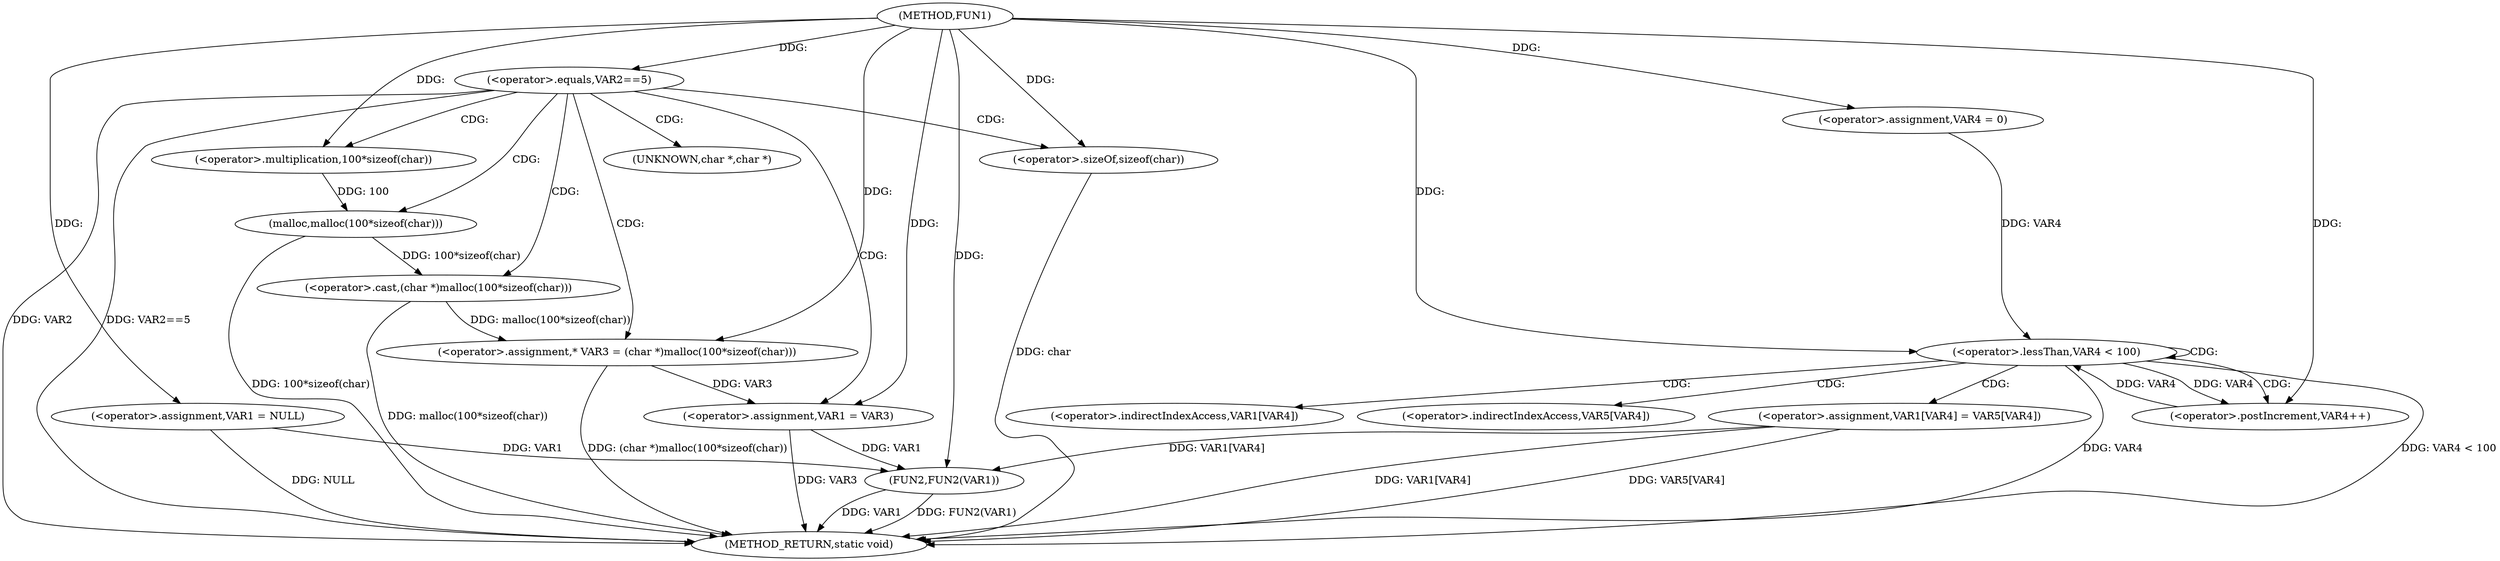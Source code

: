 digraph FUN1 {  
"1000100" [label = "(METHOD,FUN1)" ]
"1000147" [label = "(METHOD_RETURN,static void)" ]
"1000103" [label = "(<operator>.assignment,VAR1 = NULL)" ]
"1000107" [label = "(<operator>.equals,VAR2==5)" ]
"1000113" [label = "(<operator>.assignment,* VAR3 = (char *)malloc(100*sizeof(char)))" ]
"1000115" [label = "(<operator>.cast,(char *)malloc(100*sizeof(char)))" ]
"1000117" [label = "(malloc,malloc(100*sizeof(char)))" ]
"1000118" [label = "(<operator>.multiplication,100*sizeof(char))" ]
"1000120" [label = "(<operator>.sizeOf,sizeof(char))" ]
"1000122" [label = "(<operator>.assignment,VAR1 = VAR3)" ]
"1000129" [label = "(<operator>.assignment,VAR4 = 0)" ]
"1000132" [label = "(<operator>.lessThan,VAR4 < 100)" ]
"1000135" [label = "(<operator>.postIncrement,VAR4++)" ]
"1000138" [label = "(<operator>.assignment,VAR1[VAR4] = VAR5[VAR4])" ]
"1000145" [label = "(FUN2,FUN2(VAR1))" ]
"1000116" [label = "(UNKNOWN,char *,char *)" ]
"1000139" [label = "(<operator>.indirectIndexAccess,VAR1[VAR4])" ]
"1000142" [label = "(<operator>.indirectIndexAccess,VAR5[VAR4])" ]
  "1000115" -> "1000147"  [ label = "DDG: malloc(100*sizeof(char))"] 
  "1000138" -> "1000147"  [ label = "DDG: VAR5[VAR4]"] 
  "1000107" -> "1000147"  [ label = "DDG: VAR2"] 
  "1000107" -> "1000147"  [ label = "DDG: VAR2==5"] 
  "1000103" -> "1000147"  [ label = "DDG: NULL"] 
  "1000117" -> "1000147"  [ label = "DDG: 100*sizeof(char)"] 
  "1000132" -> "1000147"  [ label = "DDG: VAR4"] 
  "1000145" -> "1000147"  [ label = "DDG: VAR1"] 
  "1000122" -> "1000147"  [ label = "DDG: VAR3"] 
  "1000132" -> "1000147"  [ label = "DDG: VAR4 < 100"] 
  "1000138" -> "1000147"  [ label = "DDG: VAR1[VAR4]"] 
  "1000113" -> "1000147"  [ label = "DDG: (char *)malloc(100*sizeof(char))"] 
  "1000120" -> "1000147"  [ label = "DDG: char"] 
  "1000145" -> "1000147"  [ label = "DDG: FUN2(VAR1)"] 
  "1000100" -> "1000103"  [ label = "DDG: "] 
  "1000100" -> "1000107"  [ label = "DDG: "] 
  "1000115" -> "1000113"  [ label = "DDG: malloc(100*sizeof(char))"] 
  "1000100" -> "1000113"  [ label = "DDG: "] 
  "1000117" -> "1000115"  [ label = "DDG: 100*sizeof(char)"] 
  "1000118" -> "1000117"  [ label = "DDG: 100"] 
  "1000100" -> "1000118"  [ label = "DDG: "] 
  "1000100" -> "1000120"  [ label = "DDG: "] 
  "1000113" -> "1000122"  [ label = "DDG: VAR3"] 
  "1000100" -> "1000122"  [ label = "DDG: "] 
  "1000100" -> "1000129"  [ label = "DDG: "] 
  "1000129" -> "1000132"  [ label = "DDG: VAR4"] 
  "1000135" -> "1000132"  [ label = "DDG: VAR4"] 
  "1000100" -> "1000132"  [ label = "DDG: "] 
  "1000132" -> "1000135"  [ label = "DDG: VAR4"] 
  "1000100" -> "1000135"  [ label = "DDG: "] 
  "1000103" -> "1000145"  [ label = "DDG: VAR1"] 
  "1000122" -> "1000145"  [ label = "DDG: VAR1"] 
  "1000138" -> "1000145"  [ label = "DDG: VAR1[VAR4]"] 
  "1000100" -> "1000145"  [ label = "DDG: "] 
  "1000107" -> "1000116"  [ label = "CDG: "] 
  "1000107" -> "1000120"  [ label = "CDG: "] 
  "1000107" -> "1000117"  [ label = "CDG: "] 
  "1000107" -> "1000113"  [ label = "CDG: "] 
  "1000107" -> "1000115"  [ label = "CDG: "] 
  "1000107" -> "1000118"  [ label = "CDG: "] 
  "1000107" -> "1000122"  [ label = "CDG: "] 
  "1000132" -> "1000132"  [ label = "CDG: "] 
  "1000132" -> "1000142"  [ label = "CDG: "] 
  "1000132" -> "1000139"  [ label = "CDG: "] 
  "1000132" -> "1000135"  [ label = "CDG: "] 
  "1000132" -> "1000138"  [ label = "CDG: "] 
}
